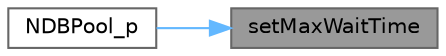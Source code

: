 digraph "setMaxWaitTime"
{
 // LATEX_PDF_SIZE
  bgcolor="transparent";
  edge [fontname=Helvetica,fontsize=10,labelfontname=Helvetica,labelfontsize=10];
  node [fontname=Helvetica,fontsize=10,shape=box,height=0.2,width=0.4];
  rankdir="RL";
  Node1 [id="Node000001",label="setMaxWaitTime",height=0.2,width=0.4,color="gray40", fillcolor="grey60", style="filled", fontcolor="black",tooltip="setMaxWaitTime 最大连接等待时间的属性的设置"];
  Node1 -> Node2 [id="edge1_Node000001_Node000002",dir="back",color="steelblue1",style="solid",tooltip=" "];
  Node2 [id="Node000002",label="NDBPool_p",height=0.2,width=0.4,color="grey40", fillcolor="white", style="filled",URL="$class_n_d_b_pool__p.html#a22dd7142ebbac45646099e084fc75803",tooltip="构造函数"];
}
